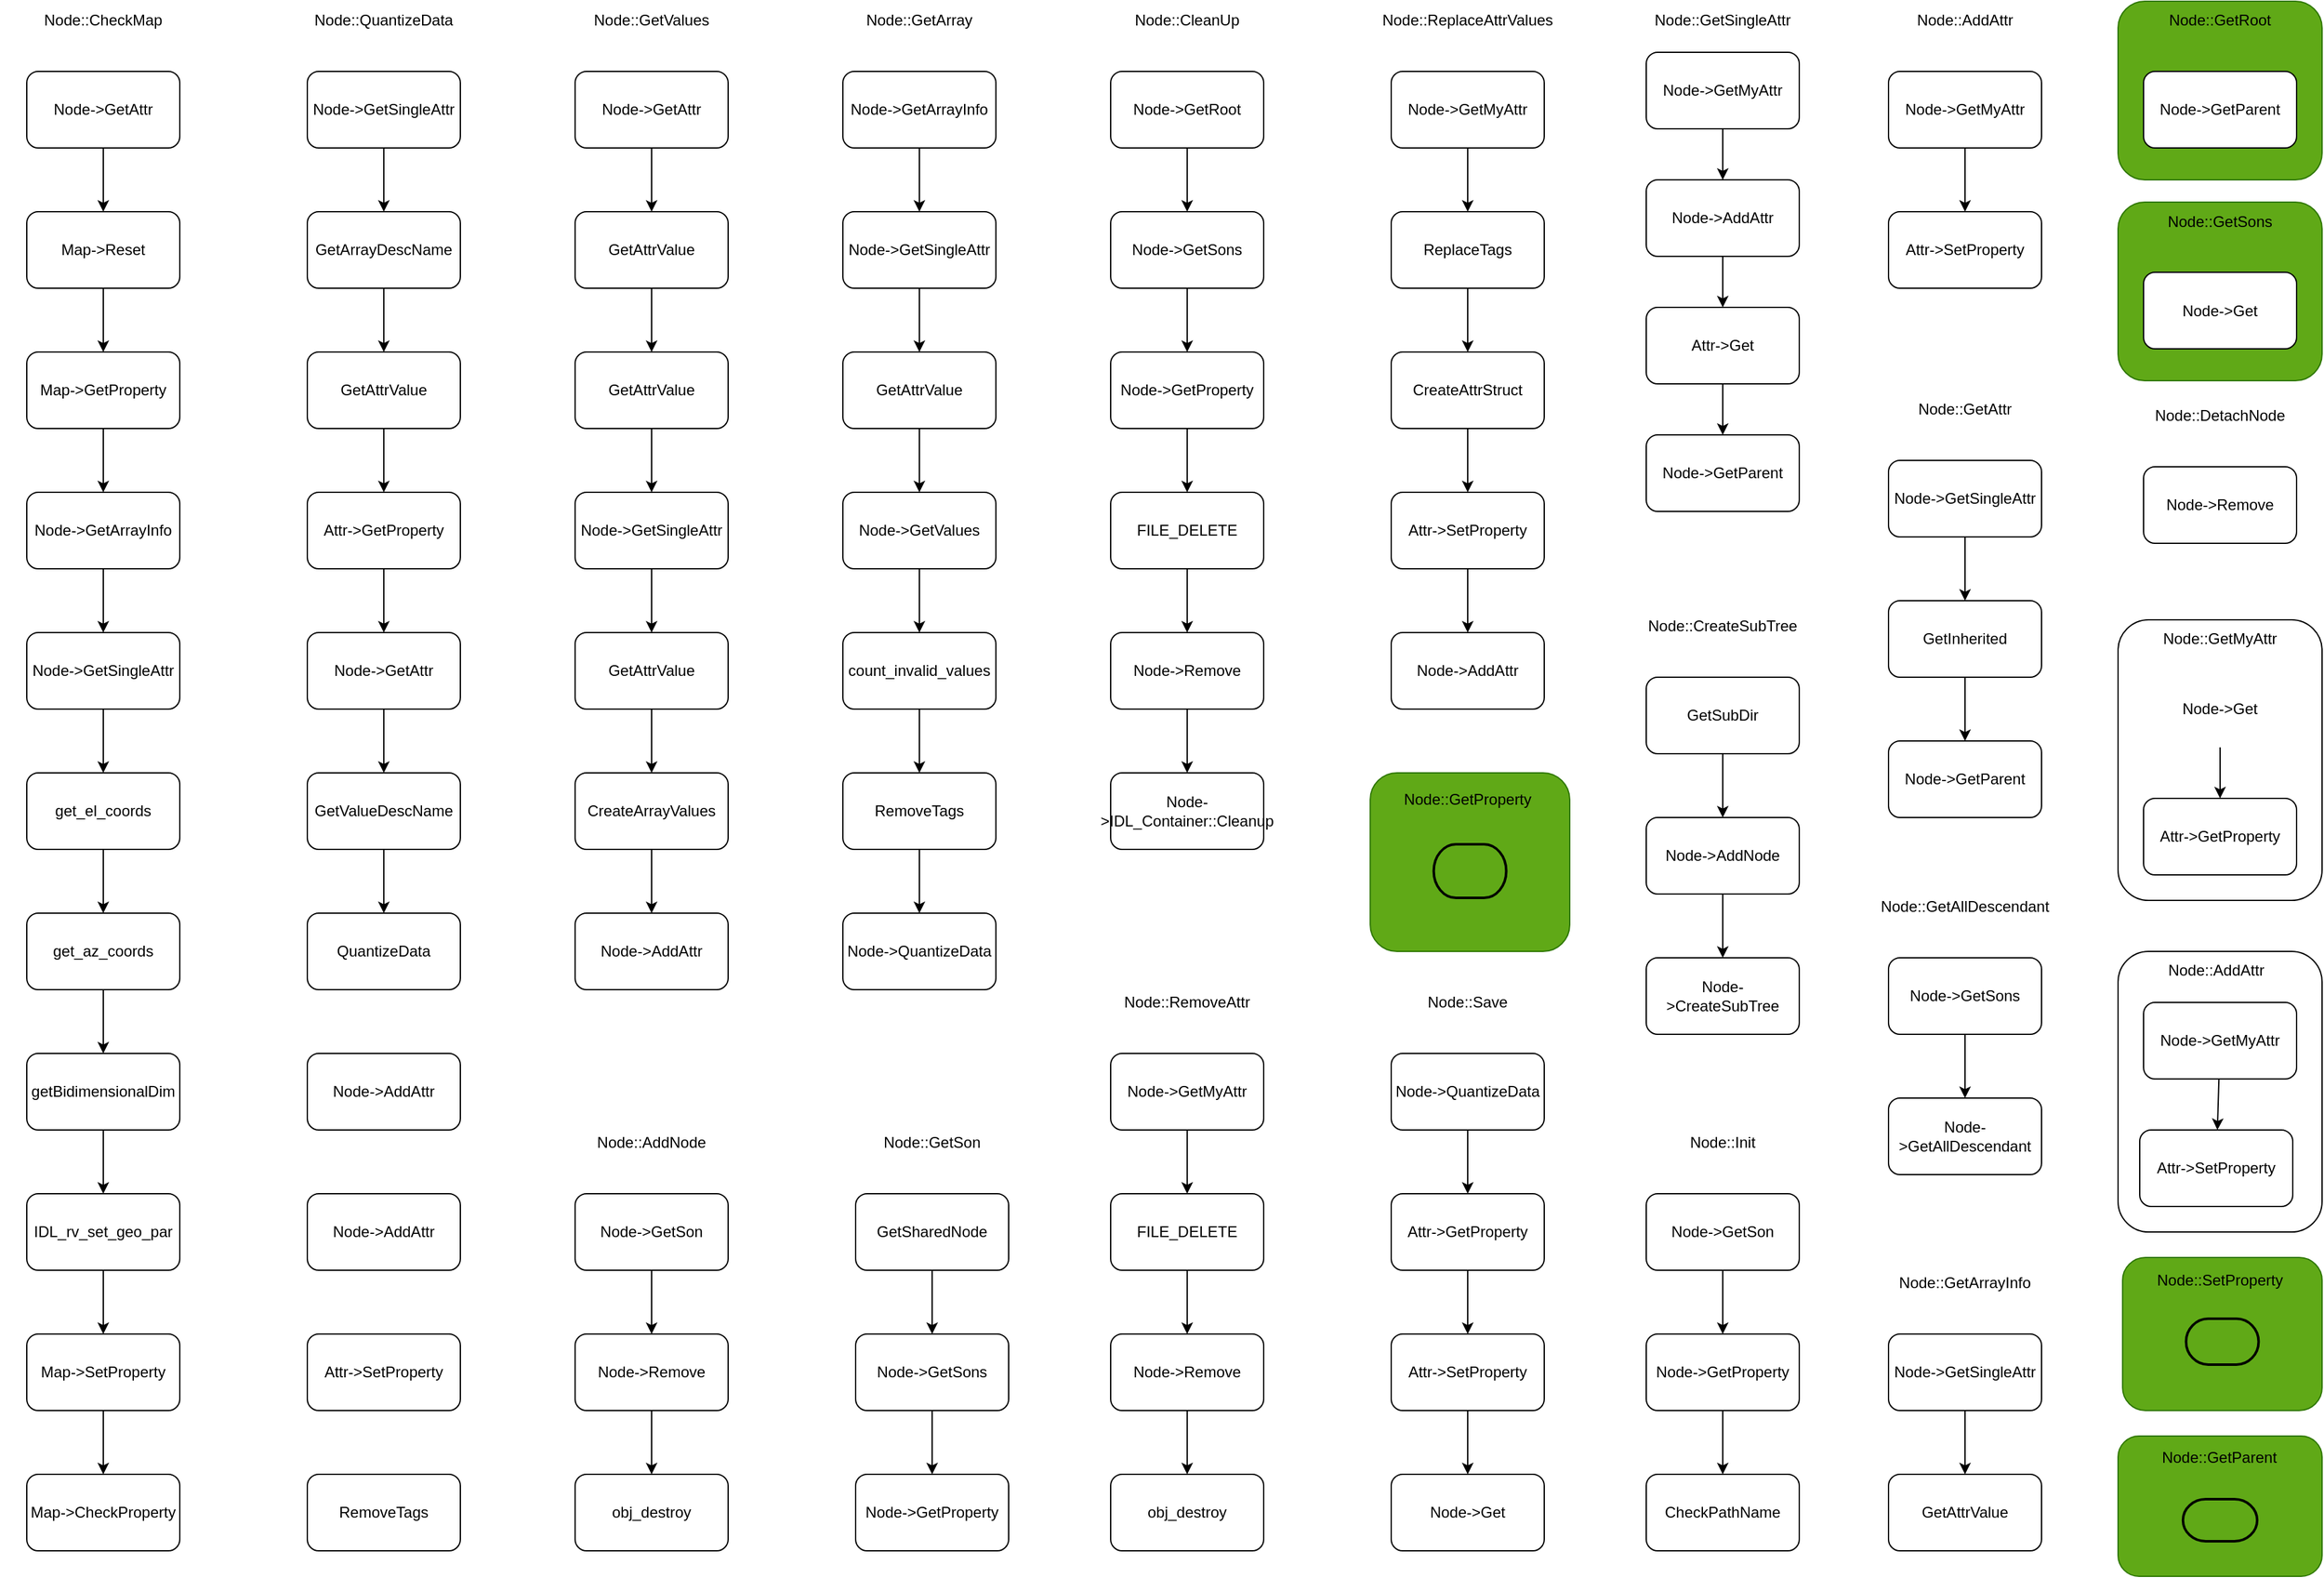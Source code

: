 <mxfile>
    <diagram id="m5sPv2El6O6iViQjPgBH" name="node__define">
        <mxGraphModel dx="3472" dy="1722" grid="1" gridSize="10" guides="1" tooltips="1" connect="1" arrows="1" fold="1" page="1" pageScale="1" pageWidth="827" pageHeight="1169" math="0" shadow="0">
            <root>
                <mxCell id="0"/>
                <mxCell id="1" parent="0"/>
                <mxCell id="45" value="" style="group;" parent="1" vertex="1" connectable="0">
                    <mxGeometry x="337" y="1685" width="160" height="110" as="geometry"/>
                </mxCell>
                <mxCell id="42" value="" style="rounded=1;whiteSpace=wrap;html=1;fillColor=#60a917;fontColor=#ffffff;strokeColor=#2D7600;" parent="45" vertex="1">
                    <mxGeometry width="160" height="110.0" as="geometry"/>
                </mxCell>
                <mxCell id="43" value="Node::GetParent" style="text;html=1;strokeColor=none;fillColor=none;align=center;verticalAlign=middle;whiteSpace=wrap;rounded=0;" parent="45" vertex="1">
                    <mxGeometry x="7.273" width="145.455" height="33" as="geometry"/>
                </mxCell>
                <mxCell id="44" value="" style="strokeWidth=2;html=1;shape=mxgraph.flowchart.terminator;whiteSpace=wrap;fillColor=none;" parent="45" vertex="1">
                    <mxGeometry x="50.909" y="49.5" width="58.182" height="33" as="geometry"/>
                </mxCell>
                <mxCell id="82" value="" style="group" parent="1" vertex="1" connectable="0">
                    <mxGeometry x="-253" y="1165" width="160" height="140" as="geometry"/>
                </mxCell>
                <mxCell id="47" value="" style="rounded=1;whiteSpace=wrap;html=1;fillColor=#60a917;fontColor=#ffffff;strokeColor=#2D7600;" parent="82" vertex="1">
                    <mxGeometry x="3.556" width="156.444" height="140" as="geometry"/>
                </mxCell>
                <mxCell id="48" value="Node::GetProperty" style="text;html=1;strokeColor=none;fillColor=none;align=center;verticalAlign=middle;whiteSpace=wrap;rounded=0;" parent="82" vertex="1">
                    <mxGeometry width="160" height="42" as="geometry"/>
                </mxCell>
                <mxCell id="49" value="" style="strokeWidth=2;html=1;shape=mxgraph.flowchart.terminator;whiteSpace=wrap;fillColor=none;" parent="82" vertex="1">
                    <mxGeometry x="53.333" y="56" width="56.889" height="42" as="geometry"/>
                </mxCell>
                <mxCell id="110" value="" style="group;" parent="1" vertex="1" connectable="0">
                    <mxGeometry x="337" y="1545" width="160" height="120" as="geometry"/>
                </mxCell>
                <mxCell id="111" value="" style="rounded=1;whiteSpace=wrap;html=1;fillColor=#60a917;fontColor=#ffffff;strokeColor=#2D7600;" parent="110" vertex="1">
                    <mxGeometry x="3.556" width="156.444" height="120" as="geometry"/>
                </mxCell>
                <mxCell id="112" value="Node::SetProperty" style="text;html=1;strokeColor=none;fillColor=none;align=center;verticalAlign=middle;whiteSpace=wrap;rounded=0;" parent="110" vertex="1">
                    <mxGeometry width="160.0" height="36" as="geometry"/>
                </mxCell>
                <mxCell id="113" value="" style="strokeWidth=2;html=1;shape=mxgraph.flowchart.terminator;whiteSpace=wrap;fillColor=none;" parent="110" vertex="1">
                    <mxGeometry x="53.333" y="48" width="56.889" height="36" as="geometry"/>
                </mxCell>
                <mxCell id="247" value="" style="group" parent="1" vertex="1" connectable="0">
                    <mxGeometry x="-53" y="1440" width="160" height="355" as="geometry"/>
                </mxCell>
                <mxCell id="224" value="" style="rounded=1;whiteSpace=wrap;html=1;strokeColor=#FFFFFF;strokeWidth=1;fillColor=none;" parent="247" vertex="1">
                    <mxGeometry width="160" height="355" as="geometry"/>
                </mxCell>
                <mxCell id="225" value="Node::Init" style="text;html=1;strokeColor=none;fillColor=none;align=center;verticalAlign=middle;whiteSpace=wrap;rounded=0;" parent="247" vertex="1">
                    <mxGeometry x="20" width="120" height="30" as="geometry"/>
                </mxCell>
                <mxCell id="227" value="Node-&amp;gt;GetSon" style="rounded=1;whiteSpace=wrap;html=1;" parent="247" vertex="1">
                    <mxGeometry x="20" y="55" width="120" height="60" as="geometry"/>
                </mxCell>
                <mxCell id="229" value="Node-&amp;gt;GetProperty" style="rounded=1;whiteSpace=wrap;html=1;" parent="247" vertex="1">
                    <mxGeometry x="20" y="165" width="120" height="60" as="geometry"/>
                </mxCell>
                <mxCell id="226" value="" style="edgeStyle=none;html=1;" parent="247" source="227" target="229" edge="1">
                    <mxGeometry relative="1" as="geometry"/>
                </mxCell>
                <mxCell id="230" value="CheckPathName" style="rounded=1;whiteSpace=wrap;html=1;" parent="247" vertex="1">
                    <mxGeometry x="20" y="275" width="120" height="60" as="geometry"/>
                </mxCell>
                <mxCell id="228" value="" style="edgeStyle=none;html=1;" parent="247" source="229" target="230" edge="1">
                    <mxGeometry relative="1" as="geometry"/>
                </mxCell>
                <mxCell id="258" value="" style="group" parent="1" vertex="1" connectable="0">
                    <mxGeometry x="-1323" y="560" width="160" height="1235" as="geometry"/>
                </mxCell>
                <mxCell id="231" value="" style="rounded=1;whiteSpace=wrap;html=1;strokeColor=#FFFFFF;strokeWidth=1;fillColor=none;" parent="258" vertex="1">
                    <mxGeometry width="160" height="1235" as="geometry"/>
                </mxCell>
                <mxCell id="232" value="Node::CheckMap" style="text;html=1;strokeColor=none;fillColor=none;align=center;verticalAlign=middle;whiteSpace=wrap;rounded=0;" parent="258" vertex="1">
                    <mxGeometry x="20" width="120" height="30" as="geometry"/>
                </mxCell>
                <mxCell id="234" value="Node-&amp;gt;GetAttr" style="rounded=1;whiteSpace=wrap;html=1;" parent="258" vertex="1">
                    <mxGeometry x="20" y="55" width="120" height="60" as="geometry"/>
                </mxCell>
                <mxCell id="236" value="Map-&amp;gt;Reset" style="rounded=1;whiteSpace=wrap;html=1;" parent="258" vertex="1">
                    <mxGeometry x="20" y="165" width="120" height="60" as="geometry"/>
                </mxCell>
                <mxCell id="233" value="" style="edgeStyle=none;html=1;" parent="258" source="234" target="236" edge="1">
                    <mxGeometry relative="1" as="geometry"/>
                </mxCell>
                <mxCell id="238" value="Map-&amp;gt;GetProperty" style="rounded=1;whiteSpace=wrap;html=1;" parent="258" vertex="1">
                    <mxGeometry x="20" y="275" width="120" height="60" as="geometry"/>
                </mxCell>
                <mxCell id="235" value="" style="edgeStyle=none;html=1;" parent="258" source="236" target="238" edge="1">
                    <mxGeometry relative="1" as="geometry"/>
                </mxCell>
                <mxCell id="239" value="Node-&amp;gt;GetArrayInfo" style="rounded=1;whiteSpace=wrap;html=1;" parent="258" vertex="1">
                    <mxGeometry x="20" y="385" width="120" height="60" as="geometry"/>
                </mxCell>
                <mxCell id="237" value="" style="edgeStyle=none;html=1;" parent="258" source="238" target="239" edge="1">
                    <mxGeometry relative="1" as="geometry"/>
                </mxCell>
                <mxCell id="240" value="Node-&amp;gt;GetSingleAttr" style="rounded=1;whiteSpace=wrap;html=1;" parent="258" vertex="1">
                    <mxGeometry x="20" y="495" width="120" height="60" as="geometry"/>
                </mxCell>
                <mxCell id="249" value="" style="edgeStyle=none;html=1;" parent="258" source="239" target="240" edge="1">
                    <mxGeometry relative="1" as="geometry"/>
                </mxCell>
                <mxCell id="241" value="get_el_coords" style="rounded=1;whiteSpace=wrap;html=1;" parent="258" vertex="1">
                    <mxGeometry x="20" y="605" width="120" height="60" as="geometry"/>
                </mxCell>
                <mxCell id="250" value="" style="edgeStyle=none;html=1;" parent="258" source="240" target="241" edge="1">
                    <mxGeometry relative="1" as="geometry"/>
                </mxCell>
                <mxCell id="242" value="get_az_coords" style="rounded=1;whiteSpace=wrap;html=1;" parent="258" vertex="1">
                    <mxGeometry x="20" y="715" width="120" height="60" as="geometry"/>
                </mxCell>
                <mxCell id="251" value="" style="edgeStyle=none;html=1;" parent="258" source="241" target="242" edge="1">
                    <mxGeometry relative="1" as="geometry"/>
                </mxCell>
                <mxCell id="243" value="getBidimensionalDim" style="rounded=1;whiteSpace=wrap;html=1;" parent="258" vertex="1">
                    <mxGeometry x="20" y="825" width="120" height="60" as="geometry"/>
                </mxCell>
                <mxCell id="252" value="" style="edgeStyle=none;html=1;" parent="258" source="242" target="243" edge="1">
                    <mxGeometry relative="1" as="geometry"/>
                </mxCell>
                <mxCell id="244" value="IDL_rv_set_geo_par" style="rounded=1;whiteSpace=wrap;html=1;" parent="258" vertex="1">
                    <mxGeometry x="20" y="935" width="120" height="60" as="geometry"/>
                </mxCell>
                <mxCell id="253" value="" style="edgeStyle=none;html=1;" parent="258" source="243" target="244" edge="1">
                    <mxGeometry relative="1" as="geometry"/>
                </mxCell>
                <mxCell id="245" value="Map-&amp;gt;SetProperty" style="rounded=1;whiteSpace=wrap;html=1;" parent="258" vertex="1">
                    <mxGeometry x="20" y="1045" width="120" height="60" as="geometry"/>
                </mxCell>
                <mxCell id="254" value="" style="edgeStyle=none;html=1;" parent="258" source="244" target="245" edge="1">
                    <mxGeometry relative="1" as="geometry"/>
                </mxCell>
                <mxCell id="246" value="Map-&amp;gt;CheckProperty" style="rounded=1;whiteSpace=wrap;html=1;" parent="258" vertex="1">
                    <mxGeometry x="20" y="1155" width="120" height="60" as="geometry"/>
                </mxCell>
                <mxCell id="255" value="" style="edgeStyle=none;html=1;" parent="258" source="245" target="246" edge="1">
                    <mxGeometry relative="1" as="geometry"/>
                </mxCell>
                <mxCell id="259" value="" style="group" parent="1" vertex="1" connectable="0">
                    <mxGeometry x="-473" y="560" width="160" height="685" as="geometry"/>
                </mxCell>
                <mxCell id="213" value="" style="rounded=1;whiteSpace=wrap;html=1;strokeColor=#FFFFFF;strokeWidth=1;fillColor=none;" parent="259" vertex="1">
                    <mxGeometry width="160" height="685" as="geometry"/>
                </mxCell>
                <mxCell id="214" value="Node::CleanUp" style="text;html=1;strokeColor=none;fillColor=none;align=center;verticalAlign=middle;whiteSpace=wrap;rounded=0;" parent="259" vertex="1">
                    <mxGeometry x="20" width="120" height="30" as="geometry"/>
                </mxCell>
                <mxCell id="216" value="Node-&amp;gt;GetRoot" style="rounded=1;whiteSpace=wrap;html=1;" parent="259" vertex="1">
                    <mxGeometry x="20" y="55" width="120" height="60" as="geometry"/>
                </mxCell>
                <mxCell id="218" value="Node-&amp;gt;GetSons" style="rounded=1;whiteSpace=wrap;html=1;" parent="259" vertex="1">
                    <mxGeometry x="20" y="165" width="120" height="60" as="geometry"/>
                </mxCell>
                <mxCell id="215" value="" style="edgeStyle=none;html=1;" parent="259" source="216" target="218" edge="1">
                    <mxGeometry relative="1" as="geometry"/>
                </mxCell>
                <mxCell id="220" value="Node-&amp;gt;GetProperty" style="rounded=1;whiteSpace=wrap;html=1;" parent="259" vertex="1">
                    <mxGeometry x="20" y="275" width="120" height="60" as="geometry"/>
                </mxCell>
                <mxCell id="217" value="" style="edgeStyle=none;html=1;" parent="259" source="218" target="220" edge="1">
                    <mxGeometry relative="1" as="geometry"/>
                </mxCell>
                <mxCell id="221" value="FILE_DELETE" style="rounded=1;whiteSpace=wrap;html=1;" parent="259" vertex="1">
                    <mxGeometry x="20" y="385" width="120" height="60" as="geometry"/>
                </mxCell>
                <mxCell id="219" value="" style="edgeStyle=none;html=1;" parent="259" source="220" target="221" edge="1">
                    <mxGeometry relative="1" as="geometry"/>
                </mxCell>
                <mxCell id="222" value="Node-&amp;gt;Remove" style="rounded=1;whiteSpace=wrap;html=1;" parent="259" vertex="1">
                    <mxGeometry x="20" y="495" width="120" height="60" as="geometry"/>
                </mxCell>
                <mxCell id="256" value="" style="edgeStyle=none;html=1;" parent="259" source="221" target="222" edge="1">
                    <mxGeometry relative="1" as="geometry"/>
                </mxCell>
                <mxCell id="223" value="Node-&amp;gt;IDL_Container::Cleanup" style="rounded=1;whiteSpace=wrap;html=1;" parent="259" vertex="1">
                    <mxGeometry x="20" y="605" width="120" height="60" as="geometry"/>
                </mxCell>
                <mxCell id="257" value="" style="edgeStyle=none;html=1;" parent="259" source="222" target="223" edge="1">
                    <mxGeometry relative="1" as="geometry"/>
                </mxCell>
                <mxCell id="260" value="" style="group" parent="1" vertex="1" connectable="0">
                    <mxGeometry x="-673" y="1440" width="160" height="355" as="geometry"/>
                </mxCell>
                <mxCell id="178" value="" style="rounded=1;whiteSpace=wrap;html=1;strokeColor=#FFFFFF;strokeWidth=1;fillColor=none;" parent="260" vertex="1">
                    <mxGeometry width="160" height="355" as="geometry"/>
                </mxCell>
                <mxCell id="179" value="Node::GetSon" style="text;html=1;strokeColor=none;fillColor=none;align=center;verticalAlign=middle;whiteSpace=wrap;rounded=0;" parent="260" vertex="1">
                    <mxGeometry x="20" width="120" height="30" as="geometry"/>
                </mxCell>
                <mxCell id="181" value="GetSharedNode" style="rounded=1;whiteSpace=wrap;html=1;" parent="260" vertex="1">
                    <mxGeometry x="20" y="55" width="120" height="60" as="geometry"/>
                </mxCell>
                <mxCell id="182" value="Node-&amp;gt;GetSons" style="rounded=1;whiteSpace=wrap;html=1;" parent="260" vertex="1">
                    <mxGeometry x="20" y="165" width="120" height="60" as="geometry"/>
                </mxCell>
                <mxCell id="180" value="" style="edgeStyle=none;html=1;" parent="260" source="181" target="182" edge="1">
                    <mxGeometry relative="1" as="geometry"/>
                </mxCell>
                <mxCell id="183" value="Node-&amp;gt;GetProperty" style="rounded=1;whiteSpace=wrap;html=1;" parent="260" vertex="1">
                    <mxGeometry x="20" y="275" width="120" height="60" as="geometry"/>
                </mxCell>
                <mxCell id="207" value="" style="edgeStyle=none;html=1;" parent="260" source="182" target="183" edge="1">
                    <mxGeometry relative="1" as="geometry"/>
                </mxCell>
                <mxCell id="261" value="" style="group" parent="1" vertex="1" connectable="0">
                    <mxGeometry x="-473" y="1330" width="160" height="465" as="geometry"/>
                </mxCell>
                <mxCell id="163" value="" style="rounded=1;whiteSpace=wrap;html=1;strokeColor=#FFFFFF;strokeWidth=1;fillColor=none;" parent="261" vertex="1">
                    <mxGeometry width="160" height="465" as="geometry"/>
                </mxCell>
                <mxCell id="164" value="Node::RemoveAttr" style="text;html=1;strokeColor=none;fillColor=none;align=center;verticalAlign=middle;whiteSpace=wrap;rounded=0;" parent="261" vertex="1">
                    <mxGeometry x="20" width="120" height="30" as="geometry"/>
                </mxCell>
                <mxCell id="166" value="Node-&amp;gt;GetMyAttr" style="rounded=1;whiteSpace=wrap;html=1;" parent="261" vertex="1">
                    <mxGeometry x="20" y="55" width="120" height="60" as="geometry"/>
                </mxCell>
                <mxCell id="167" value="FILE_DELETE" style="rounded=1;whiteSpace=wrap;html=1;" parent="261" vertex="1">
                    <mxGeometry x="20" y="165" width="120" height="60" as="geometry"/>
                </mxCell>
                <mxCell id="165" value="" style="edgeStyle=none;html=1;" parent="261" source="166" target="167" edge="1">
                    <mxGeometry relative="1" as="geometry"/>
                </mxCell>
                <mxCell id="168" value="Node-&amp;gt;Remove" style="rounded=1;whiteSpace=wrap;html=1;" parent="261" vertex="1">
                    <mxGeometry x="20" y="275" width="120" height="60" as="geometry"/>
                </mxCell>
                <mxCell id="208" value="" style="edgeStyle=none;html=1;" parent="261" source="167" target="168" edge="1">
                    <mxGeometry relative="1" as="geometry"/>
                </mxCell>
                <mxCell id="169" value="obj_destroy" style="rounded=1;whiteSpace=wrap;html=1;" parent="261" vertex="1">
                    <mxGeometry x="20" y="385" width="120" height="60" as="geometry"/>
                </mxCell>
                <mxCell id="209" value="" style="edgeStyle=none;html=1;" parent="261" source="168" target="169" edge="1">
                    <mxGeometry relative="1" as="geometry"/>
                </mxCell>
                <mxCell id="262" value="" style="group" parent="1" vertex="1" connectable="0">
                    <mxGeometry x="-253" y="1330" width="160" height="465" as="geometry"/>
                </mxCell>
                <mxCell id="156" value="" style="rounded=1;whiteSpace=wrap;html=1;strokeColor=#FFFFFF;strokeWidth=1;fillColor=none;" parent="262" vertex="1">
                    <mxGeometry width="160" height="465" as="geometry"/>
                </mxCell>
                <mxCell id="157" value="Node::Save" style="text;html=1;strokeColor=none;fillColor=none;align=center;verticalAlign=middle;whiteSpace=wrap;rounded=0;" parent="262" vertex="1">
                    <mxGeometry x="20" width="120" height="30" as="geometry"/>
                </mxCell>
                <mxCell id="159" value="Node-&amp;gt;QuantizeData" style="rounded=1;whiteSpace=wrap;html=1;" parent="262" vertex="1">
                    <mxGeometry x="20" y="55" width="120" height="60" as="geometry"/>
                </mxCell>
                <mxCell id="160" value="Attr-&amp;gt;GetProperty" style="rounded=1;whiteSpace=wrap;html=1;" parent="262" vertex="1">
                    <mxGeometry x="20" y="165" width="120" height="60" as="geometry"/>
                </mxCell>
                <mxCell id="158" value="" style="edgeStyle=none;html=1;" parent="262" source="159" target="160" edge="1">
                    <mxGeometry relative="1" as="geometry"/>
                </mxCell>
                <mxCell id="161" value="Attr-&amp;gt;SetProperty" style="rounded=1;whiteSpace=wrap;html=1;" parent="262" vertex="1">
                    <mxGeometry x="20" y="275" width="120" height="60" as="geometry"/>
                </mxCell>
                <mxCell id="210" value="" style="edgeStyle=none;html=1;" parent="262" source="160" target="161" edge="1">
                    <mxGeometry relative="1" as="geometry"/>
                </mxCell>
                <mxCell id="162" value="Node-&amp;gt;Get" style="rounded=1;whiteSpace=wrap;html=1;" parent="262" vertex="1">
                    <mxGeometry x="20" y="385" width="120" height="60" as="geometry"/>
                </mxCell>
                <mxCell id="211" value="" style="edgeStyle=none;html=1;" parent="262" source="161" target="162" edge="1">
                    <mxGeometry relative="1" as="geometry"/>
                </mxCell>
                <mxCell id="263" value="" style="group" parent="1" vertex="1" connectable="0">
                    <mxGeometry x="-1103" y="560" width="160" height="1245" as="geometry"/>
                </mxCell>
                <mxCell id="137" value="" style="rounded=1;whiteSpace=wrap;html=1;strokeColor=#FFFFFF;strokeWidth=1;fillColor=none;" parent="263" vertex="1">
                    <mxGeometry width="160" height="1245" as="geometry"/>
                </mxCell>
                <mxCell id="138" value="Node::QuantizeData" style="text;html=1;strokeColor=none;fillColor=none;align=center;verticalAlign=middle;whiteSpace=wrap;rounded=0;" parent="263" vertex="1">
                    <mxGeometry x="20" width="120" height="30" as="geometry"/>
                </mxCell>
                <mxCell id="140" value="Node-&amp;gt;GetSingleAttr" style="rounded=1;whiteSpace=wrap;html=1;" parent="263" vertex="1">
                    <mxGeometry x="20" y="55" width="120" height="60" as="geometry"/>
                </mxCell>
                <mxCell id="142" value="GetArrayDescName" style="rounded=1;whiteSpace=wrap;html=1;" parent="263" vertex="1">
                    <mxGeometry x="20" y="165" width="120" height="60" as="geometry"/>
                </mxCell>
                <mxCell id="139" value="" style="edgeStyle=none;html=1;" parent="263" source="140" target="142" edge="1">
                    <mxGeometry relative="1" as="geometry"/>
                </mxCell>
                <mxCell id="144" value="GetAttrValue" style="rounded=1;whiteSpace=wrap;html=1;" parent="263" vertex="1">
                    <mxGeometry x="20" y="275" width="120" height="60" as="geometry"/>
                </mxCell>
                <mxCell id="141" value="" style="edgeStyle=none;html=1;" parent="263" source="142" target="144" edge="1">
                    <mxGeometry relative="1" as="geometry"/>
                </mxCell>
                <mxCell id="145" value="" style="edgeStyle=none;html=1;" parent="263" source="146" edge="1">
                    <mxGeometry relative="1" as="geometry">
                        <mxPoint x="80" y="495" as="targetPoint"/>
                    </mxGeometry>
                </mxCell>
                <mxCell id="146" value="Attr-&amp;gt;GetProperty" style="rounded=1;whiteSpace=wrap;html=1;" parent="263" vertex="1">
                    <mxGeometry x="20" y="385" width="120" height="60" as="geometry"/>
                </mxCell>
                <mxCell id="143" value="" style="edgeStyle=none;html=1;" parent="263" source="144" target="146" edge="1">
                    <mxGeometry relative="1" as="geometry"/>
                </mxCell>
                <mxCell id="148" value="Node-&amp;gt;GetAttr" style="rounded=1;whiteSpace=wrap;html=1;" parent="263" vertex="1">
                    <mxGeometry x="20" y="495" width="120" height="60" as="geometry"/>
                </mxCell>
                <mxCell id="150" value="GetValueDescName" style="rounded=1;whiteSpace=wrap;html=1;" parent="263" vertex="1">
                    <mxGeometry x="20" y="605" width="120" height="60" as="geometry"/>
                </mxCell>
                <mxCell id="147" value="" style="edgeStyle=none;html=1;" parent="263" source="148" target="150" edge="1">
                    <mxGeometry relative="1" as="geometry"/>
                </mxCell>
                <mxCell id="151" value="QuantizeData" style="rounded=1;whiteSpace=wrap;html=1;" parent="263" vertex="1">
                    <mxGeometry x="20" y="715" width="120" height="60" as="geometry"/>
                </mxCell>
                <mxCell id="149" value="" style="edgeStyle=none;html=1;" parent="263" source="150" target="151" edge="1">
                    <mxGeometry relative="1" as="geometry"/>
                </mxCell>
                <mxCell id="152" value="Node-&amp;gt;AddAttr" style="rounded=1;whiteSpace=wrap;html=1;" parent="263" vertex="1">
                    <mxGeometry x="20" y="825" width="120" height="60" as="geometry"/>
                </mxCell>
                <mxCell id="153" value="Node-&amp;gt;AddAttr" style="rounded=1;whiteSpace=wrap;html=1;" parent="263" vertex="1">
                    <mxGeometry x="20" y="935" width="120" height="60" as="geometry"/>
                </mxCell>
                <mxCell id="154" value="Attr-&amp;gt;SetProperty" style="rounded=1;whiteSpace=wrap;html=1;" parent="263" vertex="1">
                    <mxGeometry x="20" y="1045" width="120" height="60" as="geometry"/>
                </mxCell>
                <mxCell id="155" value="RemoveTags" style="rounded=1;whiteSpace=wrap;html=1;" parent="263" vertex="1">
                    <mxGeometry x="20" y="1155" width="120" height="60" as="geometry"/>
                </mxCell>
                <mxCell id="264" value="" style="group" parent="1" vertex="1" connectable="0">
                    <mxGeometry x="137" y="560" width="160" height="255" as="geometry"/>
                </mxCell>
                <mxCell id="57" value="" style="rounded=1;whiteSpace=wrap;html=1;strokeColor=#FFFFFF;strokeWidth=1;fillColor=none;" parent="264" vertex="1">
                    <mxGeometry width="160" height="255" as="geometry"/>
                </mxCell>
                <mxCell id="58" value="Node::AddAttr" style="text;html=1;strokeColor=none;fillColor=none;align=center;verticalAlign=middle;whiteSpace=wrap;rounded=0;" parent="264" vertex="1">
                    <mxGeometry x="20" width="120" height="30" as="geometry"/>
                </mxCell>
                <mxCell id="59" value="Node-&amp;gt;GetMyAttr" style="rounded=1;whiteSpace=wrap;html=1;" parent="264" vertex="1">
                    <mxGeometry x="20" y="55" width="120" height="60" as="geometry"/>
                </mxCell>
                <mxCell id="61" value="Attr-&amp;gt;SetProperty" style="rounded=1;whiteSpace=wrap;html=1;" parent="264" vertex="1">
                    <mxGeometry x="20" y="165" width="120" height="60" as="geometry"/>
                </mxCell>
                <mxCell id="62" value="" style="edgeStyle=none;html=1;" parent="264" source="59" target="61" edge="1">
                    <mxGeometry relative="1" as="geometry"/>
                </mxCell>
                <mxCell id="265" value="" style="group" parent="1" vertex="1" connectable="0">
                    <mxGeometry x="-893" y="560" width="160" height="795" as="geometry"/>
                </mxCell>
                <mxCell id="64" value="" style="rounded=1;whiteSpace=wrap;html=1;strokeColor=#FFFFFF;strokeWidth=1;fillColor=none;" parent="265" vertex="1">
                    <mxGeometry width="160" height="795" as="geometry"/>
                </mxCell>
                <mxCell id="65" value="Node::GetValues" style="text;html=1;strokeColor=none;fillColor=none;align=center;verticalAlign=middle;whiteSpace=wrap;rounded=0;" parent="265" vertex="1">
                    <mxGeometry x="20" width="120" height="30" as="geometry"/>
                </mxCell>
                <mxCell id="66" value="Node-&amp;gt;GetAttr" style="rounded=1;whiteSpace=wrap;html=1;" parent="265" vertex="1">
                    <mxGeometry x="20" y="55" width="120" height="60" as="geometry"/>
                </mxCell>
                <mxCell id="67" value="GetAttrValue" style="rounded=1;whiteSpace=wrap;html=1;" parent="265" vertex="1">
                    <mxGeometry x="20" y="165" width="120" height="60" as="geometry"/>
                </mxCell>
                <mxCell id="68" value="" style="edgeStyle=none;html=1;" parent="265" source="66" target="67" edge="1">
                    <mxGeometry relative="1" as="geometry"/>
                </mxCell>
                <mxCell id="69" value="GetAttrValue" style="rounded=1;whiteSpace=wrap;html=1;" parent="265" vertex="1">
                    <mxGeometry x="20" y="275" width="120" height="60" as="geometry"/>
                </mxCell>
                <mxCell id="70" value="" style="edgeStyle=none;html=1;" parent="265" source="67" target="69" edge="1">
                    <mxGeometry relative="1" as="geometry"/>
                </mxCell>
                <mxCell id="78" value="" style="edgeStyle=none;html=1;" parent="265" source="71" edge="1">
                    <mxGeometry relative="1" as="geometry">
                        <mxPoint x="80" y="495" as="targetPoint"/>
                    </mxGeometry>
                </mxCell>
                <mxCell id="71" value="Node-&amp;gt;GetSingleAttr" style="rounded=1;whiteSpace=wrap;html=1;" parent="265" vertex="1">
                    <mxGeometry x="20" y="385" width="120" height="60" as="geometry"/>
                </mxCell>
                <mxCell id="72" value="" style="edgeStyle=none;html=1;" parent="265" source="69" target="71" edge="1">
                    <mxGeometry relative="1" as="geometry"/>
                </mxCell>
                <mxCell id="75" value="GetAttrValue" style="rounded=1;whiteSpace=wrap;html=1;" parent="265" vertex="1">
                    <mxGeometry x="20" y="495" width="120" height="60" as="geometry"/>
                </mxCell>
                <mxCell id="76" value="CreateArrayValues" style="rounded=1;whiteSpace=wrap;html=1;" parent="265" vertex="1">
                    <mxGeometry x="20" y="605" width="120" height="60" as="geometry"/>
                </mxCell>
                <mxCell id="80" value="" style="edgeStyle=none;html=1;" parent="265" source="75" target="76" edge="1">
                    <mxGeometry relative="1" as="geometry"/>
                </mxCell>
                <mxCell id="77" value="Node-&amp;gt;AddAttr" style="rounded=1;whiteSpace=wrap;html=1;" parent="265" vertex="1">
                    <mxGeometry x="20" y="715" width="120" height="60" as="geometry"/>
                </mxCell>
                <mxCell id="81" value="" style="edgeStyle=none;html=1;" parent="265" source="76" target="77" edge="1">
                    <mxGeometry relative="1" as="geometry"/>
                </mxCell>
                <mxCell id="266" value="" style="group" parent="1" vertex="1" connectable="0">
                    <mxGeometry x="137" y="1550" width="160" height="245" as="geometry"/>
                </mxCell>
                <mxCell id="83" value="" style="rounded=1;whiteSpace=wrap;html=1;strokeColor=#FFFFFF;strokeWidth=1;fillColor=none;" parent="266" vertex="1">
                    <mxGeometry width="160" height="245" as="geometry"/>
                </mxCell>
                <mxCell id="84" value="Node::GetArrayInfo" style="text;html=1;strokeColor=none;fillColor=none;align=center;verticalAlign=middle;whiteSpace=wrap;rounded=0;" parent="266" vertex="1">
                    <mxGeometry x="20" width="120" height="30" as="geometry"/>
                </mxCell>
                <mxCell id="85" value="Node-&amp;gt;GetSingleAttr" style="rounded=1;whiteSpace=wrap;html=1;" parent="266" vertex="1">
                    <mxGeometry x="20" y="55" width="120" height="60" as="geometry"/>
                </mxCell>
                <mxCell id="87" value="GetAttrValue" style="rounded=1;whiteSpace=wrap;html=1;" parent="266" vertex="1">
                    <mxGeometry x="20" y="165" width="120" height="60" as="geometry"/>
                </mxCell>
                <mxCell id="93" value="" style="edgeStyle=none;html=1;" parent="266" source="85" target="87" edge="1">
                    <mxGeometry relative="1" as="geometry"/>
                </mxCell>
                <mxCell id="267" value="" style="group" parent="1" vertex="1" connectable="0">
                    <mxGeometry x="-683" y="560" width="160" height="795" as="geometry"/>
                </mxCell>
                <mxCell id="94" value="" style="rounded=1;whiteSpace=wrap;html=1;strokeColor=#FFFFFF;strokeWidth=1;fillColor=none;" parent="267" vertex="1">
                    <mxGeometry width="160" height="795" as="geometry"/>
                </mxCell>
                <mxCell id="95" value="Node::GetArray" style="text;html=1;strokeColor=none;fillColor=none;align=center;verticalAlign=middle;whiteSpace=wrap;rounded=0;" parent="267" vertex="1">
                    <mxGeometry x="20" width="120" height="30" as="geometry"/>
                </mxCell>
                <mxCell id="97" value="Node-&amp;gt;GetArrayInfo" style="rounded=1;whiteSpace=wrap;html=1;" parent="267" vertex="1">
                    <mxGeometry x="20" y="55" width="120" height="60" as="geometry"/>
                </mxCell>
                <mxCell id="98" value="Node-&amp;gt;GetSingleAttr" style="rounded=1;whiteSpace=wrap;html=1;" parent="267" vertex="1">
                    <mxGeometry x="20" y="165" width="120" height="60" as="geometry"/>
                </mxCell>
                <mxCell id="96" value="" style="edgeStyle=none;html=1;" parent="267" source="97" target="98" edge="1">
                    <mxGeometry relative="1" as="geometry"/>
                </mxCell>
                <mxCell id="99" value="GetAttrValue" style="rounded=1;whiteSpace=wrap;html=1;" parent="267" vertex="1">
                    <mxGeometry x="20" y="275" width="120" height="60" as="geometry"/>
                </mxCell>
                <mxCell id="105" value="" style="edgeStyle=none;html=1;" parent="267" source="98" target="99" edge="1">
                    <mxGeometry relative="1" as="geometry"/>
                </mxCell>
                <mxCell id="100" value="Node-&amp;gt;GetValues" style="rounded=1;whiteSpace=wrap;html=1;" parent="267" vertex="1">
                    <mxGeometry x="20" y="385" width="120" height="60" as="geometry"/>
                </mxCell>
                <mxCell id="106" value="" style="edgeStyle=none;html=1;" parent="267" source="99" target="100" edge="1">
                    <mxGeometry relative="1" as="geometry"/>
                </mxCell>
                <mxCell id="101" value="count_invalid_values" style="rounded=1;whiteSpace=wrap;html=1;" parent="267" vertex="1">
                    <mxGeometry x="20" y="495" width="120" height="60" as="geometry"/>
                </mxCell>
                <mxCell id="107" value="" style="edgeStyle=none;html=1;" parent="267" source="100" target="101" edge="1">
                    <mxGeometry relative="1" as="geometry"/>
                </mxCell>
                <mxCell id="102" value="RemoveTags" style="rounded=1;whiteSpace=wrap;html=1;" parent="267" vertex="1">
                    <mxGeometry x="20" y="605" width="120" height="60" as="geometry"/>
                </mxCell>
                <mxCell id="108" value="" style="edgeStyle=none;html=1;" parent="267" source="101" target="102" edge="1">
                    <mxGeometry relative="1" as="geometry"/>
                </mxCell>
                <mxCell id="103" value="Node-&amp;gt;QuantizeData" style="rounded=1;whiteSpace=wrap;html=1;" parent="267" vertex="1">
                    <mxGeometry x="20" y="715" width="120" height="60" as="geometry"/>
                </mxCell>
                <mxCell id="109" value="" style="edgeStyle=none;html=1;" parent="267" source="102" target="103" edge="1">
                    <mxGeometry relative="1" as="geometry"/>
                </mxCell>
                <mxCell id="268" value="" style="group" parent="1" vertex="1" connectable="0">
                    <mxGeometry x="-253" y="560" width="160" height="575" as="geometry"/>
                </mxCell>
                <mxCell id="114" value="" style="rounded=1;whiteSpace=wrap;html=1;strokeColor=#FFFFFF;strokeWidth=1;fillColor=none;" parent="268" vertex="1">
                    <mxGeometry width="160" height="575" as="geometry"/>
                </mxCell>
                <mxCell id="115" value="Node::ReplaceAttrValues" style="text;html=1;strokeColor=none;fillColor=none;align=center;verticalAlign=middle;whiteSpace=wrap;rounded=0;" parent="268" vertex="1">
                    <mxGeometry x="10" width="140" height="30" as="geometry"/>
                </mxCell>
                <mxCell id="117" value="Node-&amp;gt;GetMyAttr" style="rounded=1;whiteSpace=wrap;html=1;" parent="268" vertex="1">
                    <mxGeometry x="20" y="55" width="120" height="60" as="geometry"/>
                </mxCell>
                <mxCell id="118" value="ReplaceTags" style="rounded=1;whiteSpace=wrap;html=1;" parent="268" vertex="1">
                    <mxGeometry x="20" y="165" width="120" height="60" as="geometry"/>
                </mxCell>
                <mxCell id="116" value="" style="edgeStyle=none;html=1;" parent="268" source="117" target="118" edge="1">
                    <mxGeometry relative="1" as="geometry"/>
                </mxCell>
                <mxCell id="120" value="CreateAttrStruct" style="rounded=1;whiteSpace=wrap;html=1;" parent="268" vertex="1">
                    <mxGeometry x="20" y="275" width="120" height="60" as="geometry"/>
                </mxCell>
                <mxCell id="123" value="" style="edgeStyle=none;html=1;" parent="268" source="118" target="120" edge="1">
                    <mxGeometry relative="1" as="geometry"/>
                </mxCell>
                <mxCell id="121" value="Attr-&amp;gt;SetProperty" style="rounded=1;whiteSpace=wrap;html=1;" parent="268" vertex="1">
                    <mxGeometry x="20" y="385" width="120" height="60" as="geometry"/>
                </mxCell>
                <mxCell id="124" value="" style="edgeStyle=none;html=1;" parent="268" source="120" target="121" edge="1">
                    <mxGeometry relative="1" as="geometry"/>
                </mxCell>
                <mxCell id="122" value="Node-&amp;gt;AddAttr" style="rounded=1;whiteSpace=wrap;html=1;" parent="268" vertex="1">
                    <mxGeometry x="20" y="495" width="120" height="60" as="geometry"/>
                </mxCell>
                <mxCell id="125" value="" style="edgeStyle=none;html=1;" parent="268" source="121" target="122" edge="1">
                    <mxGeometry relative="1" as="geometry"/>
                </mxCell>
                <mxCell id="269" value="" style="group" parent="1" vertex="1" connectable="0">
                    <mxGeometry x="137" y="865" width="160" height="355" as="geometry"/>
                </mxCell>
                <mxCell id="126" value="" style="rounded=1;whiteSpace=wrap;html=1;strokeColor=#FFFFFF;strokeWidth=1;fillColor=none;" parent="269" vertex="1">
                    <mxGeometry width="160" height="355" as="geometry"/>
                </mxCell>
                <mxCell id="127" value="Node::GetAttr" style="text;html=1;strokeColor=none;fillColor=none;align=center;verticalAlign=middle;whiteSpace=wrap;rounded=0;" parent="269" vertex="1">
                    <mxGeometry x="10" width="140" height="30" as="geometry"/>
                </mxCell>
                <mxCell id="129" value="Node-&amp;gt;GetSingleAttr" style="rounded=1;whiteSpace=wrap;html=1;" parent="269" vertex="1">
                    <mxGeometry x="20" y="55" width="120" height="60" as="geometry"/>
                </mxCell>
                <mxCell id="131" value="GetInherited" style="rounded=1;whiteSpace=wrap;html=1;" parent="269" vertex="1">
                    <mxGeometry x="20" y="165" width="120" height="60" as="geometry"/>
                </mxCell>
                <mxCell id="128" value="" style="edgeStyle=none;html=1;" parent="269" source="129" target="131" edge="1">
                    <mxGeometry relative="1" as="geometry"/>
                </mxCell>
                <mxCell id="133" value="Node-&amp;gt;GetParent" style="rounded=1;whiteSpace=wrap;html=1;" parent="269" vertex="1">
                    <mxGeometry x="20" y="275" width="120" height="60" as="geometry"/>
                </mxCell>
                <mxCell id="130" value="" style="edgeStyle=none;html=1;" parent="269" source="131" target="133" edge="1">
                    <mxGeometry relative="1" as="geometry"/>
                </mxCell>
                <mxCell id="270" value="" style="group" parent="1" vertex="1" connectable="0">
                    <mxGeometry x="137" y="1255" width="160" height="245" as="geometry"/>
                </mxCell>
                <mxCell id="185" value="" style="rounded=1;whiteSpace=wrap;html=1;strokeColor=#FFFFFF;strokeWidth=1;fillColor=none;" parent="270" vertex="1">
                    <mxGeometry width="160" height="245" as="geometry"/>
                </mxCell>
                <mxCell id="186" value="Node::GetAllDescendant" style="text;html=1;strokeColor=none;fillColor=none;align=center;verticalAlign=middle;whiteSpace=wrap;rounded=0;" parent="270" vertex="1">
                    <mxGeometry x="20" width="120" height="30" as="geometry"/>
                </mxCell>
                <mxCell id="188" value="Node-&amp;gt;GetSons" style="rounded=1;whiteSpace=wrap;html=1;" parent="270" vertex="1">
                    <mxGeometry x="20" y="55" width="120" height="60" as="geometry"/>
                </mxCell>
                <mxCell id="189" value="Node-&amp;gt;GetAllDescendant" style="rounded=1;whiteSpace=wrap;html=1;" parent="270" vertex="1">
                    <mxGeometry x="20" y="165" width="120" height="60" as="geometry"/>
                </mxCell>
                <mxCell id="187" value="" style="edgeStyle=none;html=1;" parent="270" source="188" target="189" edge="1">
                    <mxGeometry relative="1" as="geometry"/>
                </mxCell>
                <mxCell id="271" value="" style="group" parent="1" vertex="1" connectable="0">
                    <mxGeometry x="-893" y="1440" width="160" height="355" as="geometry"/>
                </mxCell>
                <mxCell id="200" value="" style="rounded=1;whiteSpace=wrap;html=1;strokeColor=#FFFFFF;strokeWidth=1;fillColor=none;" parent="271" vertex="1">
                    <mxGeometry width="160" height="355" as="geometry"/>
                </mxCell>
                <mxCell id="201" value="Node::AddNode" style="text;html=1;strokeColor=none;fillColor=none;align=center;verticalAlign=middle;whiteSpace=wrap;rounded=0;" parent="271" vertex="1">
                    <mxGeometry x="20" width="120" height="30" as="geometry"/>
                </mxCell>
                <mxCell id="203" value="Node-&amp;gt;GetSon" style="rounded=1;whiteSpace=wrap;html=1;" parent="271" vertex="1">
                    <mxGeometry x="20" y="55" width="120" height="60" as="geometry"/>
                </mxCell>
                <mxCell id="204" value="Node-&amp;gt;Remove" style="rounded=1;whiteSpace=wrap;html=1;" parent="271" vertex="1">
                    <mxGeometry x="20" y="165" width="120" height="60" as="geometry"/>
                </mxCell>
                <mxCell id="202" value="" style="edgeStyle=none;html=1;" parent="271" source="203" target="204" edge="1">
                    <mxGeometry relative="1" as="geometry"/>
                </mxCell>
                <mxCell id="205" value="obj_destroy" style="rounded=1;whiteSpace=wrap;html=1;" parent="271" vertex="1">
                    <mxGeometry x="20" y="275" width="120" height="60" as="geometry"/>
                </mxCell>
                <mxCell id="212" value="" style="edgeStyle=none;html=1;" parent="271" source="204" target="205" edge="1">
                    <mxGeometry relative="1" as="geometry"/>
                </mxCell>
                <mxCell id="272" value="" style="group" parent="1" vertex="1" connectable="0">
                    <mxGeometry x="-53" y="1035" width="160" height="355" as="geometry"/>
                </mxCell>
                <mxCell id="191" value="" style="rounded=1;whiteSpace=wrap;html=1;strokeColor=#FFFFFF;strokeWidth=1;fillColor=none;" parent="272" vertex="1">
                    <mxGeometry width="160" height="355" as="geometry"/>
                </mxCell>
                <mxCell id="192" value="Node::CreateSubTree" style="text;html=1;strokeColor=none;fillColor=none;align=center;verticalAlign=middle;whiteSpace=wrap;rounded=0;" parent="272" vertex="1">
                    <mxGeometry x="20" width="120" height="30" as="geometry"/>
                </mxCell>
                <mxCell id="194" value="GetSubDir" style="rounded=1;whiteSpace=wrap;html=1;" parent="272" vertex="1">
                    <mxGeometry x="20" y="55" width="120" height="60" as="geometry"/>
                </mxCell>
                <mxCell id="195" value="Node-&amp;gt;AddNode" style="rounded=1;whiteSpace=wrap;html=1;" parent="272" vertex="1">
                    <mxGeometry x="20" y="165" width="120" height="60" as="geometry"/>
                </mxCell>
                <mxCell id="193" value="" style="edgeStyle=none;html=1;" parent="272" source="194" target="195" edge="1">
                    <mxGeometry relative="1" as="geometry"/>
                </mxCell>
                <mxCell id="196" value="Node-&amp;gt;CreateSubTree" style="rounded=1;whiteSpace=wrap;html=1;" parent="272" vertex="1">
                    <mxGeometry x="20" y="275" width="120" height="60" as="geometry"/>
                </mxCell>
                <mxCell id="206" value="" style="edgeStyle=none;html=1;" parent="272" source="195" target="196" edge="1">
                    <mxGeometry relative="1" as="geometry"/>
                </mxCell>
                <mxCell id="273" value="" style="group" parent="1" vertex="1" connectable="0">
                    <mxGeometry x="337" y="560" width="160" height="140" as="geometry"/>
                </mxCell>
                <mxCell id="170" value="" style="rounded=1;whiteSpace=wrap;html=1;strokeColor=#2D7600;strokeWidth=1;fillColor=#60a917;fontColor=#ffffff;" parent="273" vertex="1">
                    <mxGeometry width="160" height="140" as="geometry"/>
                </mxCell>
                <mxCell id="171" value="Node::GetRoot" style="text;html=1;strokeColor=none;fillColor=none;align=center;verticalAlign=middle;whiteSpace=wrap;rounded=0;" parent="273" vertex="1">
                    <mxGeometry x="20" width="120" height="30" as="geometry"/>
                </mxCell>
                <mxCell id="173" value="Node-&amp;gt;GetParent" style="rounded=1;whiteSpace=wrap;html=1;" parent="273" vertex="1">
                    <mxGeometry x="20" y="55" width="120" height="60" as="geometry"/>
                </mxCell>
                <mxCell id="274" value="" style="group" parent="1" vertex="1" connectable="0">
                    <mxGeometry x="337" y="717.5" width="160" height="140" as="geometry"/>
                </mxCell>
                <mxCell id="175" value="" style="rounded=1;whiteSpace=wrap;html=1;strokeColor=#2D7600;strokeWidth=1;fillColor=#60a917;fontColor=#ffffff;" parent="274" vertex="1">
                    <mxGeometry width="160" height="140" as="geometry"/>
                </mxCell>
                <mxCell id="176" value="Node::GetSons" style="text;html=1;strokeColor=none;fillColor=none;align=center;verticalAlign=middle;whiteSpace=wrap;rounded=0;" parent="274" vertex="1">
                    <mxGeometry x="20" width="120" height="30" as="geometry"/>
                </mxCell>
                <mxCell id="177" value="Node-&amp;gt;Get" style="rounded=1;whiteSpace=wrap;html=1;" parent="274" vertex="1">
                    <mxGeometry x="20" y="55" width="120" height="60" as="geometry"/>
                </mxCell>
                <mxCell id="275" value="" style="group" parent="1" vertex="1" connectable="0">
                    <mxGeometry x="337" y="870" width="160" height="140" as="geometry"/>
                </mxCell>
                <mxCell id="197" value="" style="rounded=1;whiteSpace=wrap;html=1;strokeColor=#FFFFFF;strokeWidth=1;fillColor=none;" parent="275" vertex="1">
                    <mxGeometry width="160" height="140" as="geometry"/>
                </mxCell>
                <mxCell id="198" value="Node::DetachNode" style="text;html=1;strokeColor=none;fillColor=none;align=center;verticalAlign=middle;whiteSpace=wrap;rounded=0;" parent="275" vertex="1">
                    <mxGeometry x="20" width="120" height="30" as="geometry"/>
                </mxCell>
                <mxCell id="199" value="Node-&amp;gt;Remove" style="rounded=1;whiteSpace=wrap;html=1;" parent="275" vertex="1">
                    <mxGeometry x="20" y="55" width="120" height="60" as="geometry"/>
                </mxCell>
                <mxCell id="276" value="" style="group" parent="1" vertex="1" connectable="0">
                    <mxGeometry x="-53" y="560" width="160" height="420" as="geometry"/>
                </mxCell>
                <mxCell id="27" value="" style="rounded=1;whiteSpace=wrap;html=1;strokeColor=#FFFFFF;strokeWidth=1;fillColor=none;" parent="276" vertex="1">
                    <mxGeometry width="160" height="420" as="geometry"/>
                </mxCell>
                <mxCell id="6" value="Node-&amp;gt;GetMyAttr" style="rounded=1;whiteSpace=wrap;html=1;" parent="276" vertex="1">
                    <mxGeometry x="20" y="40" width="120" height="60" as="geometry"/>
                </mxCell>
                <mxCell id="7" value="Node-&amp;gt;AddAttr" style="rounded=1;whiteSpace=wrap;html=1;" parent="276" vertex="1">
                    <mxGeometry x="20" y="140" width="120" height="60" as="geometry"/>
                </mxCell>
                <mxCell id="21" value="" style="edgeStyle=none;html=1;" parent="276" source="6" target="7" edge="1">
                    <mxGeometry relative="1" as="geometry"/>
                </mxCell>
                <mxCell id="8" value="Attr-&amp;gt;Get" style="rounded=1;whiteSpace=wrap;html=1;" parent="276" vertex="1">
                    <mxGeometry x="20" y="240" width="120" height="60" as="geometry"/>
                </mxCell>
                <mxCell id="22" value="" style="edgeStyle=none;html=1;" parent="276" source="7" target="8" edge="1">
                    <mxGeometry relative="1" as="geometry"/>
                </mxCell>
                <mxCell id="9" value="Node-&amp;gt;GetParent" style="rounded=1;whiteSpace=wrap;html=1;" parent="276" vertex="1">
                    <mxGeometry x="20" y="340" width="120" height="60" as="geometry"/>
                </mxCell>
                <mxCell id="23" value="" style="edgeStyle=none;html=1;" parent="276" source="8" target="9" edge="1">
                    <mxGeometry relative="1" as="geometry"/>
                </mxCell>
                <mxCell id="54" value="Node::GetSingleAttr" style="text;html=1;strokeColor=none;fillColor=none;align=center;verticalAlign=middle;whiteSpace=wrap;rounded=0;" parent="276" vertex="1">
                    <mxGeometry x="20" width="120" height="30" as="geometry"/>
                </mxCell>
                <mxCell id="280" value="" style="group" parent="1" vertex="1" connectable="0">
                    <mxGeometry x="337" y="1045" width="160" height="220" as="geometry"/>
                </mxCell>
                <mxCell id="16" value="" style="rounded=1;whiteSpace=wrap;html=1;fillColor=none;" parent="280" vertex="1">
                    <mxGeometry width="160" height="220" as="geometry"/>
                </mxCell>
                <mxCell id="10" value="Node-&amp;gt;Get" style="rounded=1;whiteSpace=wrap;html=1;strokeColor=#FFFFFF;strokeWidth=1;" parent="280" vertex="1">
                    <mxGeometry x="20" y="40" width="120" height="60" as="geometry"/>
                </mxCell>
                <mxCell id="12" value="Attr-&amp;gt;GetProperty" style="rounded=1;whiteSpace=wrap;html=1;" parent="280" vertex="1">
                    <mxGeometry x="20" y="140" width="120" height="60" as="geometry"/>
                </mxCell>
                <mxCell id="13" value="" style="edgeStyle=none;html=1;" parent="280" source="10" target="12" edge="1">
                    <mxGeometry relative="1" as="geometry"/>
                </mxCell>
                <mxCell id="18" value="Node::GetMyAttr" style="text;html=1;strokeColor=none;fillColor=none;align=center;verticalAlign=middle;whiteSpace=wrap;rounded=0;" parent="280" vertex="1">
                    <mxGeometry x="50" width="60" height="30" as="geometry"/>
                </mxCell>
                <mxCell id="281" value="" style="group" parent="1" vertex="1" connectable="0">
                    <mxGeometry x="337" y="1305" width="160" height="220" as="geometry"/>
                </mxCell>
                <mxCell id="29" value="" style="rounded=1;whiteSpace=wrap;html=1;fillColor=none;" parent="281" vertex="1">
                    <mxGeometry width="160" height="220" as="geometry"/>
                </mxCell>
                <mxCell id="28" value="Node-&amp;gt;GetMyAttr" style="rounded=1;whiteSpace=wrap;html=1;" parent="281" vertex="1">
                    <mxGeometry x="20" y="40" width="120" height="60" as="geometry"/>
                </mxCell>
                <mxCell id="30" value="Node::AddAttr" style="text;html=1;strokeColor=none;fillColor=none;align=center;verticalAlign=middle;whiteSpace=wrap;rounded=0;" parent="281" vertex="1">
                    <mxGeometry x="47" width="60" height="30" as="geometry"/>
                </mxCell>
                <mxCell id="34" value="Attr-&amp;gt;SetProperty" style="rounded=1;whiteSpace=wrap;html=1;" parent="281" vertex="1">
                    <mxGeometry x="17" y="140" width="120" height="60" as="geometry"/>
                </mxCell>
                <mxCell id="35" value="" style="edgeStyle=none;html=1;startArrow=none;startFill=0;endArrow=classic;endFill=1;" parent="281" source="28" target="34" edge="1">
                    <mxGeometry relative="1" as="geometry"/>
                </mxCell>
            </root>
        </mxGraphModel>
    </diagram>
    <diagram id="n_qVs96X4X83VXekANd7" name="attr__define">
        <mxGraphModel dx="2987" dy="1263" grid="1" gridSize="10" guides="1" tooltips="1" connect="1" arrows="1" fold="1" page="1" pageScale="1" pageWidth="827" pageHeight="1169" math="0" shadow="0">
            <root>
                <mxCell id="0"/>
                <mxCell id="1" parent="0"/>
                <mxCell id="IIA33SFV05ZJ6z8Mu74s-26" value="" style="group" vertex="1" connectable="0" parent="1">
                    <mxGeometry x="-1323" y="560" width="160" height="910" as="geometry"/>
                </mxCell>
                <mxCell id="IIA33SFV05ZJ6z8Mu74s-2" value="" style="rounded=1;whiteSpace=wrap;html=1;strokeColor=#FFFFFF;strokeWidth=1;fillColor=none;" vertex="1" parent="IIA33SFV05ZJ6z8Mu74s-26">
                    <mxGeometry width="160" height="910" as="geometry"/>
                </mxCell>
                <mxCell id="IIA33SFV05ZJ6z8Mu74s-3" value="Attr::Load" style="text;html=1;strokeColor=none;fillColor=none;align=center;verticalAlign=middle;whiteSpace=wrap;rounded=0;" vertex="1" parent="IIA33SFV05ZJ6z8Mu74s-26">
                    <mxGeometry x="20" width="120" height="30" as="geometry"/>
                </mxCell>
                <mxCell id="IIA33SFV05ZJ6z8Mu74s-4" value="Attr-&amp;gt;GetProperty" style="rounded=1;whiteSpace=wrap;html=1;" vertex="1" parent="IIA33SFV05ZJ6z8Mu74s-26">
                    <mxGeometry x="20" y="55" width="120" height="60" as="geometry"/>
                </mxCell>
                <mxCell id="IIA33SFV05ZJ6z8Mu74s-5" value="FormatIsAscii" style="rounded=1;whiteSpace=wrap;html=1;" vertex="1" parent="IIA33SFV05ZJ6z8Mu74s-26">
                    <mxGeometry x="20" y="165" width="120" height="60" as="geometry"/>
                </mxCell>
                <mxCell id="IIA33SFV05ZJ6z8Mu74s-6" value="" style="edgeStyle=none;html=1;" edge="1" parent="IIA33SFV05ZJ6z8Mu74s-26" source="IIA33SFV05ZJ6z8Mu74s-4" target="IIA33SFV05ZJ6z8Mu74s-5">
                    <mxGeometry relative="1" as="geometry"/>
                </mxCell>
                <mxCell id="IIA33SFV05ZJ6z8Mu74s-7" value="ReadAttr" style="rounded=1;whiteSpace=wrap;html=1;" vertex="1" parent="IIA33SFV05ZJ6z8Mu74s-26">
                    <mxGeometry x="20" y="275" width="120" height="60" as="geometry"/>
                </mxCell>
                <mxCell id="IIA33SFV05ZJ6z8Mu74s-8" value="" style="edgeStyle=none;html=1;" edge="1" parent="IIA33SFV05ZJ6z8Mu74s-26" source="IIA33SFV05ZJ6z8Mu74s-5" target="IIA33SFV05ZJ6z8Mu74s-7">
                    <mxGeometry relative="1" as="geometry"/>
                </mxCell>
                <mxCell id="IIA33SFV05ZJ6z8Mu74s-9" value="Node-&amp;gt;GetArrayInfo" style="rounded=1;whiteSpace=wrap;html=1;" vertex="1" parent="IIA33SFV05ZJ6z8Mu74s-26">
                    <mxGeometry x="20" y="385" width="120" height="60" as="geometry"/>
                </mxCell>
                <mxCell id="IIA33SFV05ZJ6z8Mu74s-10" value="" style="edgeStyle=none;html=1;" edge="1" parent="IIA33SFV05ZJ6z8Mu74s-26" source="IIA33SFV05ZJ6z8Mu74s-7" target="IIA33SFV05ZJ6z8Mu74s-9">
                    <mxGeometry relative="1" as="geometry"/>
                </mxCell>
                <mxCell id="IIA33SFV05ZJ6z8Mu74s-11" value="read_array" style="rounded=1;whiteSpace=wrap;html=1;" vertex="1" parent="IIA33SFV05ZJ6z8Mu74s-26">
                    <mxGeometry x="20" y="495" width="120" height="60" as="geometry"/>
                </mxCell>
                <mxCell id="IIA33SFV05ZJ6z8Mu74s-12" value="" style="edgeStyle=none;html=1;" edge="1" parent="IIA33SFV05ZJ6z8Mu74s-26" source="IIA33SFV05ZJ6z8Mu74s-9" target="IIA33SFV05ZJ6z8Mu74s-11">
                    <mxGeometry relative="1" as="geometry"/>
                </mxCell>
                <mxCell id="IIA33SFV05ZJ6z8Mu74s-13" value="Node-&amp;gt;ReplaceAttrValues" style="rounded=1;whiteSpace=wrap;html=1;" vertex="1" parent="IIA33SFV05ZJ6z8Mu74s-26">
                    <mxGeometry x="20" y="605" width="120" height="60" as="geometry"/>
                </mxCell>
                <mxCell id="IIA33SFV05ZJ6z8Mu74s-14" value="" style="edgeStyle=none;html=1;" edge="1" parent="IIA33SFV05ZJ6z8Mu74s-26" source="IIA33SFV05ZJ6z8Mu74s-11" target="IIA33SFV05ZJ6z8Mu74s-13">
                    <mxGeometry relative="1" as="geometry"/>
                </mxCell>
                <mxCell id="IIA33SFV05ZJ6z8Mu74s-15" value="GetArrayDescName" style="rounded=1;whiteSpace=wrap;html=1;" vertex="1" parent="IIA33SFV05ZJ6z8Mu74s-26">
                    <mxGeometry x="20" y="715" width="120" height="60" as="geometry"/>
                </mxCell>
                <mxCell id="IIA33SFV05ZJ6z8Mu74s-16" value="" style="edgeStyle=none;html=1;" edge="1" parent="IIA33SFV05ZJ6z8Mu74s-26" source="IIA33SFV05ZJ6z8Mu74s-13" target="IIA33SFV05ZJ6z8Mu74s-15">
                    <mxGeometry relative="1" as="geometry"/>
                </mxCell>
                <mxCell id="IIA33SFV05ZJ6z8Mu74s-17" value="Node-&amp;gt;AddAttr" style="rounded=1;whiteSpace=wrap;html=1;" vertex="1" parent="IIA33SFV05ZJ6z8Mu74s-26">
                    <mxGeometry x="20" y="825" width="120" height="60" as="geometry"/>
                </mxCell>
                <mxCell id="IIA33SFV05ZJ6z8Mu74s-18" value="" style="edgeStyle=none;html=1;" edge="1" parent="IIA33SFV05ZJ6z8Mu74s-26" source="IIA33SFV05ZJ6z8Mu74s-15" target="IIA33SFV05ZJ6z8Mu74s-17">
                    <mxGeometry relative="1" as="geometry"/>
                </mxCell>
                <mxCell id="jjvx9hOgLp4u1EcDxDik-39" value="" style="group" vertex="1" connectable="0" parent="1">
                    <mxGeometry x="-1130" y="560" width="160" height="140" as="geometry"/>
                </mxCell>
                <mxCell id="jjvx9hOgLp4u1EcDxDik-2" value="" style="rounded=1;whiteSpace=wrap;html=1;strokeColor=#FFFFFF;strokeWidth=1;fillColor=none;container=0;" vertex="1" parent="jjvx9hOgLp4u1EcDxDik-39">
                    <mxGeometry width="160" height="140" as="geometry"/>
                </mxCell>
                <mxCell id="jjvx9hOgLp4u1EcDxDik-3" value="Attr::GetProperty" style="text;html=1;strokeColor=none;fillColor=none;align=center;verticalAlign=middle;whiteSpace=wrap;rounded=0;container=0;" vertex="1" parent="jjvx9hOgLp4u1EcDxDik-39">
                    <mxGeometry x="20" width="120" height="30" as="geometry"/>
                </mxCell>
                <mxCell id="jjvx9hOgLp4u1EcDxDik-4" value="Node-&amp;gt;GetProperty" style="rounded=1;whiteSpace=wrap;html=1;container=0;" vertex="1" parent="jjvx9hOgLp4u1EcDxDik-39">
                    <mxGeometry x="20" y="55" width="120" height="60" as="geometry"/>
                </mxCell>
                <mxCell id="jjvx9hOgLp4u1EcDxDik-40" value="" style="group;" vertex="1" connectable="0" parent="1">
                    <mxGeometry x="-1130" y="730" width="160" height="140" as="geometry"/>
                </mxCell>
                <mxCell id="jjvx9hOgLp4u1EcDxDik-16" value="" style="rounded=1;whiteSpace=wrap;html=1;strokeColor=#FFFFFF;strokeWidth=1;fillColor=none;container=0;" vertex="1" parent="jjvx9hOgLp4u1EcDxDik-40">
                    <mxGeometry width="160" height="140" as="geometry"/>
                </mxCell>
                <mxCell id="jjvx9hOgLp4u1EcDxDik-17" value="Attr::SetProperty" style="text;html=1;strokeColor=none;fillColor=none;align=center;verticalAlign=middle;whiteSpace=wrap;rounded=0;container=0;" vertex="1" parent="jjvx9hOgLp4u1EcDxDik-40">
                    <mxGeometry x="20" width="120" height="30" as="geometry"/>
                </mxCell>
                <mxCell id="jjvx9hOgLp4u1EcDxDik-19" value="" style="strokeWidth=2;html=1;shape=mxgraph.flowchart.terminator;whiteSpace=wrap;fillColor=none;" vertex="1" parent="jjvx9hOgLp4u1EcDxDik-40">
                    <mxGeometry x="40" y="60" width="80" height="40" as="geometry"/>
                </mxCell>
                <mxCell id="jjvx9hOgLp4u1EcDxDik-41" value="" style="group" vertex="1" connectable="0" parent="1">
                    <mxGeometry x="-930" y="560" width="160" height="240" as="geometry"/>
                </mxCell>
                <mxCell id="jjvx9hOgLp4u1EcDxDik-20" value="" style="rounded=1;whiteSpace=wrap;html=1;strokeColor=#FFFFFF;strokeWidth=1;fillColor=none;container=0;" vertex="1" parent="jjvx9hOgLp4u1EcDxDik-41">
                    <mxGeometry width="160" height="240" as="geometry"/>
                </mxCell>
                <mxCell id="jjvx9hOgLp4u1EcDxDik-21" value="Attr::CleanUp" style="text;html=1;strokeColor=none;fillColor=none;align=center;verticalAlign=middle;whiteSpace=wrap;rounded=0;container=0;" vertex="1" parent="jjvx9hOgLp4u1EcDxDik-41">
                    <mxGeometry x="20" width="120" height="30" as="geometry"/>
                </mxCell>
                <mxCell id="jjvx9hOgLp4u1EcDxDik-22" value="Attr-&amp;gt;GetProperty" style="rounded=1;whiteSpace=wrap;html=1;container=0;" vertex="1" parent="jjvx9hOgLp4u1EcDxDik-41">
                    <mxGeometry x="20" y="55" width="120" height="60" as="geometry"/>
                </mxCell>
                <mxCell id="jjvx9hOgLp4u1EcDxDik-23" value="FILE_DELETE" style="rounded=1;whiteSpace=wrap;html=1;container=0;" vertex="1" parent="jjvx9hOgLp4u1EcDxDik-41">
                    <mxGeometry x="20" y="165" width="120" height="60" as="geometry"/>
                </mxCell>
                <mxCell id="jjvx9hOgLp4u1EcDxDik-24" value="" style="edgeStyle=none;html=1;" edge="1" parent="jjvx9hOgLp4u1EcDxDik-41" source="jjvx9hOgLp4u1EcDxDik-22" target="jjvx9hOgLp4u1EcDxDik-23">
                    <mxGeometry relative="1" as="geometry"/>
                </mxCell>
                <mxCell id="jjvx9hOgLp4u1EcDxDik-42" value="" style="group" vertex="1" connectable="0" parent="1">
                    <mxGeometry x="-930" y="850" width="160" height="240" as="geometry"/>
                </mxCell>
                <mxCell id="jjvx9hOgLp4u1EcDxDik-27" value="" style="rounded=1;whiteSpace=wrap;html=1;strokeColor=#FFFFFF;strokeWidth=1;fillColor=none;container=0;" vertex="1" parent="jjvx9hOgLp4u1EcDxDik-42">
                    <mxGeometry width="160" height="240" as="geometry"/>
                </mxCell>
                <mxCell id="jjvx9hOgLp4u1EcDxDik-28" value="Attr::Save" style="text;html=1;strokeColor=none;fillColor=none;align=center;verticalAlign=middle;whiteSpace=wrap;rounded=0;container=0;" vertex="1" parent="jjvx9hOgLp4u1EcDxDik-42">
                    <mxGeometry x="20" width="120" height="30" as="geometry"/>
                </mxCell>
                <mxCell id="jjvx9hOgLp4u1EcDxDik-29" value="Attr-&amp;gt;GetProperty" style="rounded=1;whiteSpace=wrap;html=1;container=0;" vertex="1" parent="jjvx9hOgLp4u1EcDxDik-42">
                    <mxGeometry x="20" y="55" width="120" height="60" as="geometry"/>
                </mxCell>
                <mxCell id="jjvx9hOgLp4u1EcDxDik-30" value="WriteAttr" style="rounded=1;whiteSpace=wrap;html=1;container=0;" vertex="1" parent="jjvx9hOgLp4u1EcDxDik-42">
                    <mxGeometry x="20" y="165" width="120" height="60" as="geometry"/>
                </mxCell>
                <mxCell id="jjvx9hOgLp4u1EcDxDik-31" value="" style="edgeStyle=none;html=1;" edge="1" parent="jjvx9hOgLp4u1EcDxDik-42" source="jjvx9hOgLp4u1EcDxDik-29" target="jjvx9hOgLp4u1EcDxDik-30">
                    <mxGeometry relative="1" as="geometry"/>
                </mxCell>
                <mxCell id="jjvx9hOgLp4u1EcDxDik-43" value="" style="group" vertex="1" connectable="0" parent="1">
                    <mxGeometry x="-1130" y="910" width="160" height="355" as="geometry"/>
                </mxCell>
                <mxCell id="jjvx9hOgLp4u1EcDxDik-9" value="" style="rounded=1;whiteSpace=wrap;html=1;strokeColor=#FFFFFF;strokeWidth=1;fillColor=none;container=0;" vertex="1" parent="jjvx9hOgLp4u1EcDxDik-43">
                    <mxGeometry width="160" height="355" as="geometry"/>
                </mxCell>
                <mxCell id="jjvx9hOgLp4u1EcDxDik-10" value="Attr::Get" style="text;html=1;strokeColor=none;fillColor=none;align=center;verticalAlign=middle;whiteSpace=wrap;rounded=0;container=0;" vertex="1" parent="jjvx9hOgLp4u1EcDxDik-43">
                    <mxGeometry x="20" width="120" height="30" as="geometry"/>
                </mxCell>
                <mxCell id="jjvx9hOgLp4u1EcDxDik-11" value="Attr-&amp;gt;GetProperty" style="rounded=1;whiteSpace=wrap;html=1;container=0;" vertex="1" parent="jjvx9hOgLp4u1EcDxDik-43">
                    <mxGeometry x="20" y="55" width="120" height="60" as="geometry"/>
                </mxCell>
                <mxCell id="jjvx9hOgLp4u1EcDxDik-12" value="CompareData" style="rounded=1;whiteSpace=wrap;html=1;container=0;" vertex="1" parent="jjvx9hOgLp4u1EcDxDik-43">
                    <mxGeometry x="20" y="165" width="120" height="60" as="geometry"/>
                </mxCell>
                <mxCell id="jjvx9hOgLp4u1EcDxDik-13" value="" style="edgeStyle=none;html=1;" edge="1" parent="jjvx9hOgLp4u1EcDxDik-43" source="jjvx9hOgLp4u1EcDxDik-11" target="jjvx9hOgLp4u1EcDxDik-12">
                    <mxGeometry relative="1" as="geometry"/>
                </mxCell>
                <mxCell id="jjvx9hOgLp4u1EcDxDik-14" value="Attr-&amp;gt;Load" style="rounded=1;whiteSpace=wrap;html=1;container=0;" vertex="1" parent="jjvx9hOgLp4u1EcDxDik-43">
                    <mxGeometry x="20" y="275" width="120" height="60" as="geometry"/>
                </mxCell>
                <mxCell id="jjvx9hOgLp4u1EcDxDik-15" value="" style="edgeStyle=none;html=1;" edge="1" parent="jjvx9hOgLp4u1EcDxDik-43" source="jjvx9hOgLp4u1EcDxDik-12" target="jjvx9hOgLp4u1EcDxDik-14">
                    <mxGeometry relative="1" as="geometry"/>
                </mxCell>
                <mxCell id="jjvx9hOgLp4u1EcDxDik-44" value="" style="group" vertex="1" connectable="0" parent="1">
                    <mxGeometry x="-1130" y="1310" width="160" height="140" as="geometry"/>
                </mxCell>
                <mxCell id="jjvx9hOgLp4u1EcDxDik-32" value="" style="rounded=1;whiteSpace=wrap;html=1;strokeColor=#FFFFFF;strokeWidth=1;fillColor=none;container=0;" vertex="1" parent="jjvx9hOgLp4u1EcDxDik-44">
                    <mxGeometry width="160" height="140" as="geometry"/>
                </mxCell>
                <mxCell id="jjvx9hOgLp4u1EcDxDik-33" value="Attr::Init" style="text;html=1;strokeColor=none;fillColor=none;align=center;verticalAlign=middle;whiteSpace=wrap;rounded=0;container=0;" vertex="1" parent="jjvx9hOgLp4u1EcDxDik-44">
                    <mxGeometry x="20" width="120" height="30" as="geometry"/>
                </mxCell>
                <mxCell id="jjvx9hOgLp4u1EcDxDik-34" value="Attr-&amp;gt;SetProperty" style="rounded=1;whiteSpace=wrap;html=1;container=0;" vertex="1" parent="jjvx9hOgLp4u1EcDxDik-44">
                    <mxGeometry x="20" y="55" width="120" height="60" as="geometry"/>
                </mxCell>
            </root>
        </mxGraphModel>
    </diagram>
    <diagram id="YLF6iJfRVPVcGFJMUhFz" name="map__define">
        <mxGraphModel dx="1000" dy="947" grid="1" gridSize="10" guides="1" tooltips="1" connect="1" arrows="1" fold="1" page="1" pageScale="1" pageWidth="827" pageHeight="1169" math="0" shadow="0">
            <root>
                <mxCell id="0"/>
                <mxCell id="1" parent="0"/>
            </root>
        </mxGraphModel>
    </diagram>
</mxfile>